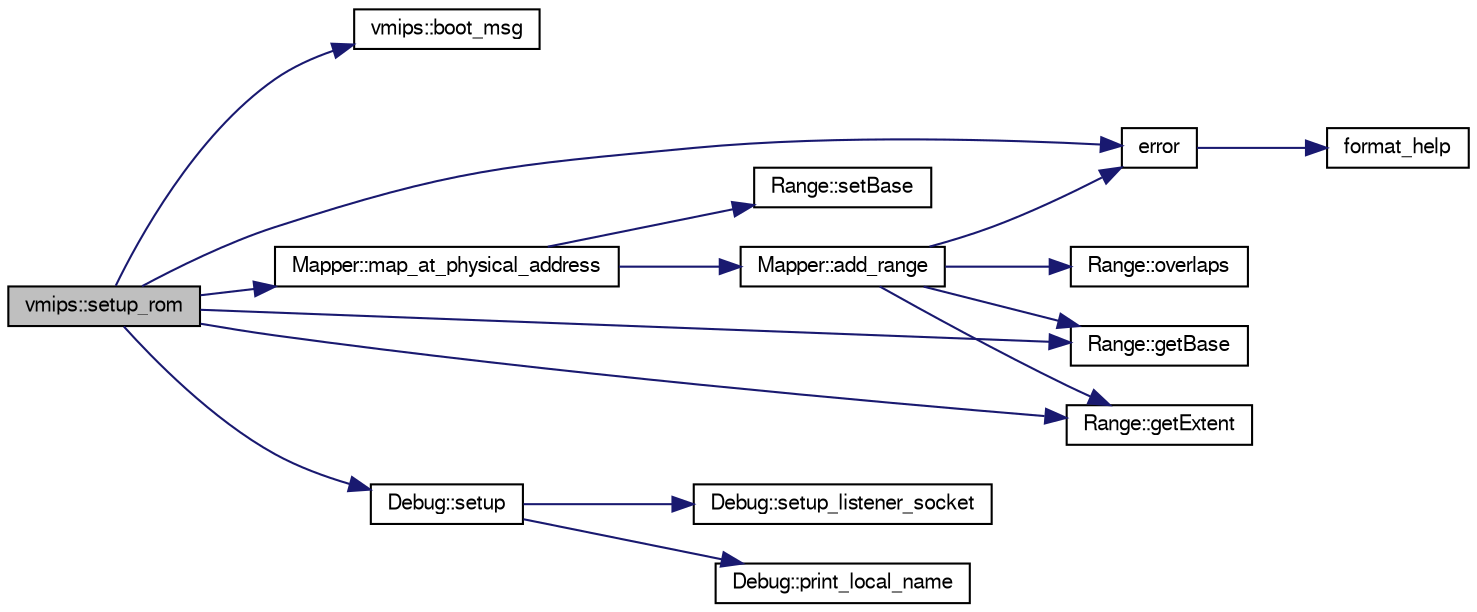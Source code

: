 digraph G
{
  edge [fontname="FreeSans",fontsize="10",labelfontname="FreeSans",labelfontsize="10"];
  node [fontname="FreeSans",fontsize="10",shape=record];
  rankdir=LR;
  Node1 [label="vmips::setup_rom",height=0.2,width=0.4,color="black", fillcolor="grey75", style="filled" fontcolor="black"];
  Node1 -> Node2 [color="midnightblue",fontsize="10",style="solid"];
  Node2 [label="vmips::boot_msg",height=0.2,width=0.4,color="black", fillcolor="white", style="filled",URL="$classvmips.html#a2e203897ea48f719ff7a3a1007fcf0fe"];
  Node1 -> Node3 [color="midnightblue",fontsize="10",style="solid"];
  Node3 [label="error",height=0.2,width=0.4,color="black", fillcolor="white", style="filled",URL="$error_8cc.html#a158a1af99275c1555bf5fcc74709aa5a"];
  Node3 -> Node4 [color="midnightblue",fontsize="10",style="solid"];
  Node4 [label="format_help",height=0.2,width=0.4,color="black", fillcolor="white", style="filled",URL="$error_8cc.html#aa182c84a77010100b5b8a15b1ff22e70"];
  Node1 -> Node5 [color="midnightblue",fontsize="10",style="solid"];
  Node5 [label="Range::getBase",height=0.2,width=0.4,color="black", fillcolor="white", style="filled",URL="$classRange.html#ab4b6e3925cd4559eb8879deed47cb806"];
  Node1 -> Node6 [color="midnightblue",fontsize="10",style="solid"];
  Node6 [label="Range::getExtent",height=0.2,width=0.4,color="black", fillcolor="white", style="filled",URL="$classRange.html#addefe753334150b3cbaca2d5f157f17b"];
  Node1 -> Node7 [color="midnightblue",fontsize="10",style="solid"];
  Node7 [label="Mapper::map_at_physical_address",height=0.2,width=0.4,color="black", fillcolor="white", style="filled",URL="$classMapper.html#a1c30883b6490a8283f4dab8dfe797860"];
  Node7 -> Node8 [color="midnightblue",fontsize="10",style="solid"];
  Node8 [label="Mapper::add_range",height=0.2,width=0.4,color="black", fillcolor="white", style="filled",URL="$classMapper.html#a8733fffed63e13e9a0584d2e3c85d0b4"];
  Node8 -> Node3 [color="midnightblue",fontsize="10",style="solid"];
  Node8 -> Node5 [color="midnightblue",fontsize="10",style="solid"];
  Node8 -> Node6 [color="midnightblue",fontsize="10",style="solid"];
  Node8 -> Node9 [color="midnightblue",fontsize="10",style="solid"];
  Node9 [label="Range::overlaps",height=0.2,width=0.4,color="black", fillcolor="white", style="filled",URL="$classRange.html#a73ad70c479cc77fcf6cb65a8da2993cb"];
  Node7 -> Node10 [color="midnightblue",fontsize="10",style="solid"];
  Node10 [label="Range::setBase",height=0.2,width=0.4,color="black", fillcolor="white", style="filled",URL="$classRange.html#a5f60a7e0ad9e6d61d86b82163a78f776"];
  Node1 -> Node11 [color="midnightblue",fontsize="10",style="solid"];
  Node11 [label="Debug::setup",height=0.2,width=0.4,color="black", fillcolor="white", style="filled",URL="$classDebug.html#a3a757b15ce3133cd4bc5a503ae2b2439"];
  Node11 -> Node12 [color="midnightblue",fontsize="10",style="solid"];
  Node12 [label="Debug::print_local_name",height=0.2,width=0.4,color="black", fillcolor="white", style="filled",URL="$classDebug.html#a8363f7bbf209219f957a58f2f544762d"];
  Node11 -> Node13 [color="midnightblue",fontsize="10",style="solid"];
  Node13 [label="Debug::setup_listener_socket",height=0.2,width=0.4,color="black", fillcolor="white", style="filled",URL="$classDebug.html#a41123cbe19cf85b3888584a985cd8ddc"];
}
